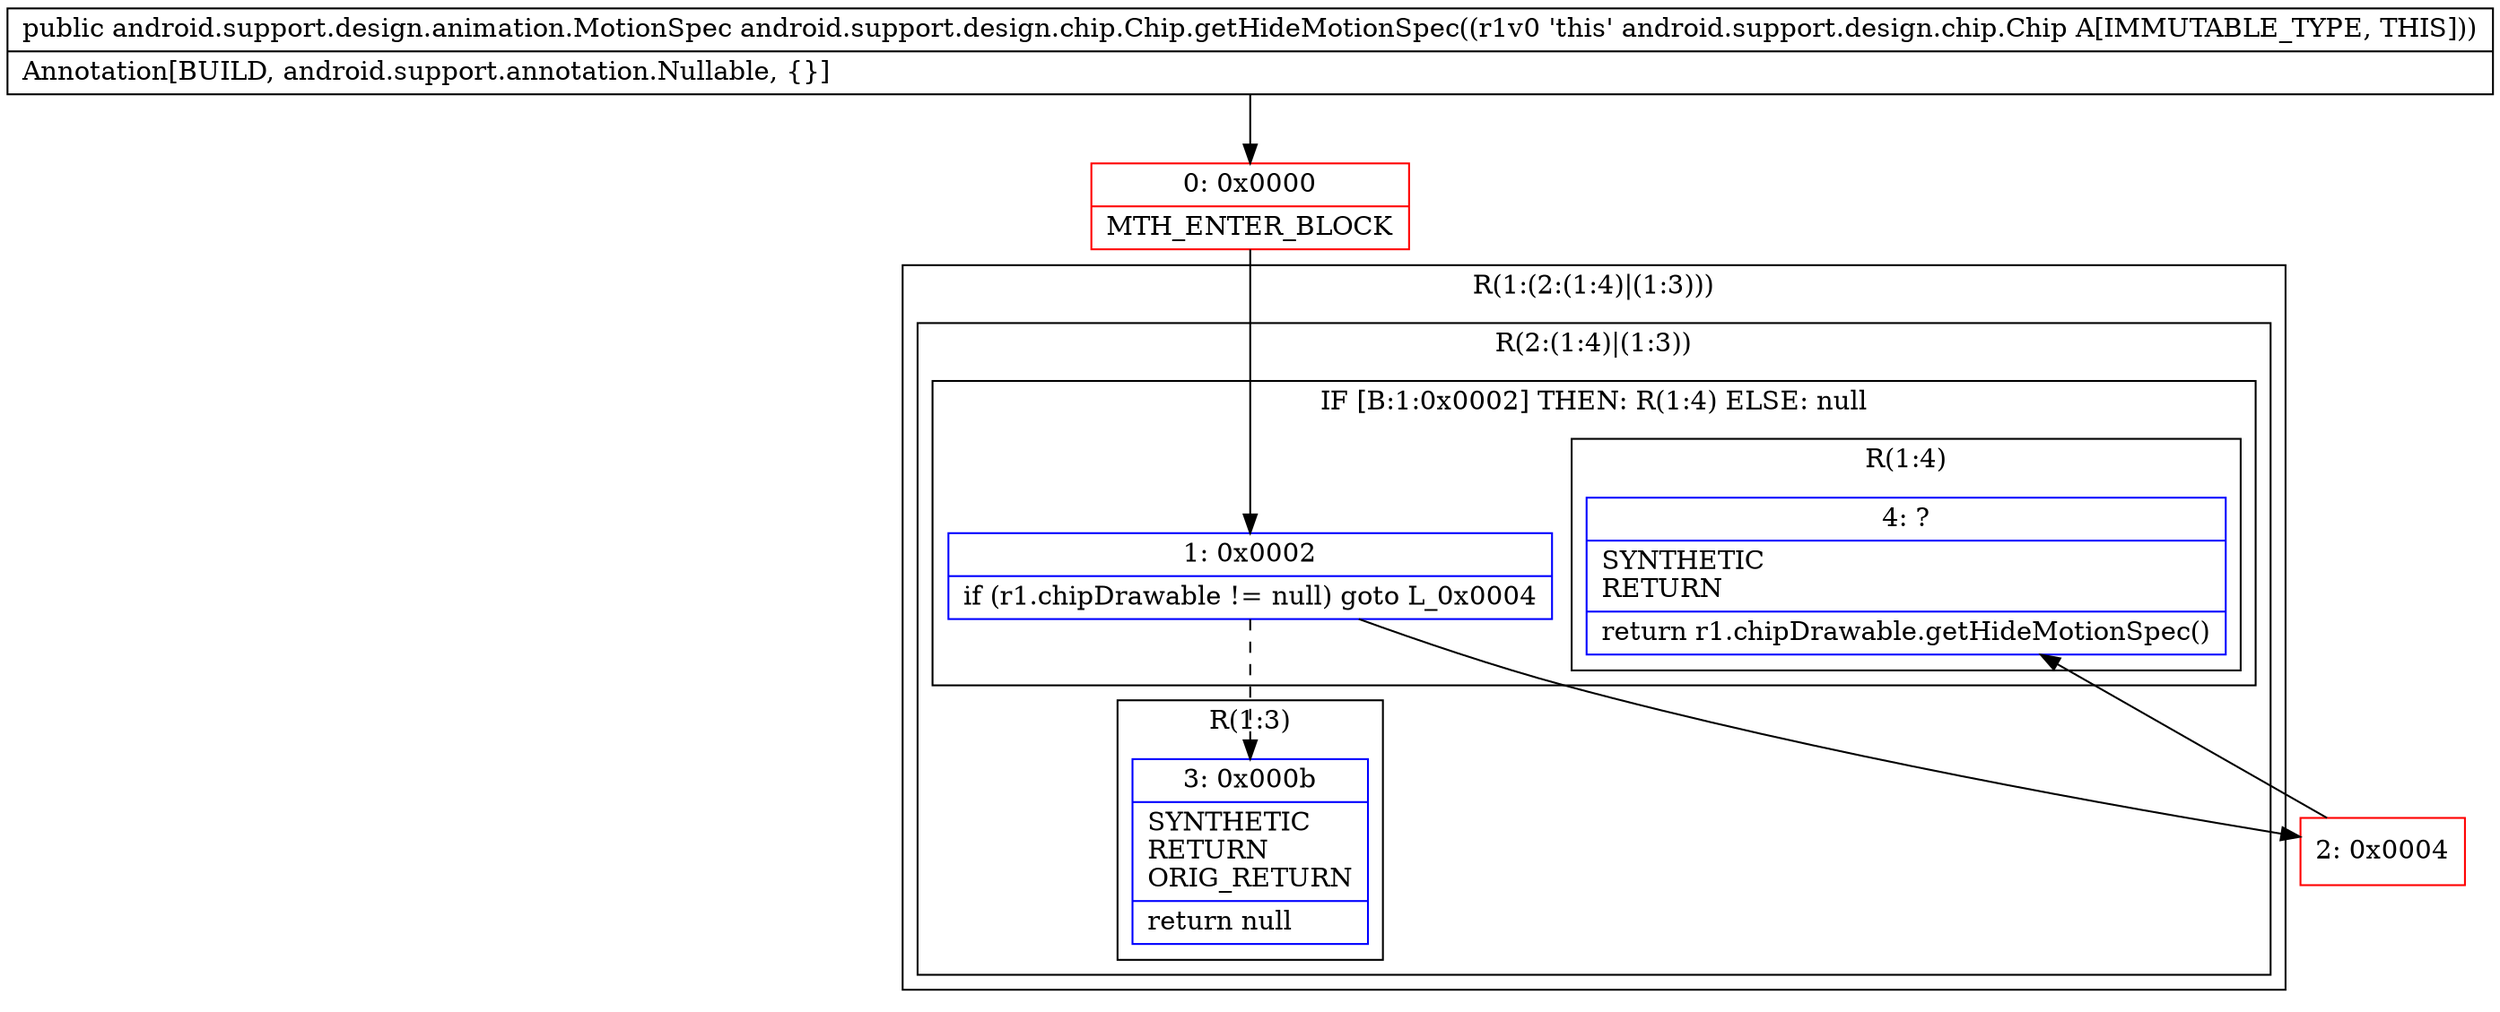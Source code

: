 digraph "CFG forandroid.support.design.chip.Chip.getHideMotionSpec()Landroid\/support\/design\/animation\/MotionSpec;" {
subgraph cluster_Region_2140116964 {
label = "R(1:(2:(1:4)|(1:3)))";
node [shape=record,color=blue];
subgraph cluster_Region_747830102 {
label = "R(2:(1:4)|(1:3))";
node [shape=record,color=blue];
subgraph cluster_IfRegion_931981764 {
label = "IF [B:1:0x0002] THEN: R(1:4) ELSE: null";
node [shape=record,color=blue];
Node_1 [shape=record,label="{1\:\ 0x0002|if (r1.chipDrawable != null) goto L_0x0004\l}"];
subgraph cluster_Region_547351155 {
label = "R(1:4)";
node [shape=record,color=blue];
Node_4 [shape=record,label="{4\:\ ?|SYNTHETIC\lRETURN\l|return r1.chipDrawable.getHideMotionSpec()\l}"];
}
}
subgraph cluster_Region_598501683 {
label = "R(1:3)";
node [shape=record,color=blue];
Node_3 [shape=record,label="{3\:\ 0x000b|SYNTHETIC\lRETURN\lORIG_RETURN\l|return null\l}"];
}
}
}
Node_0 [shape=record,color=red,label="{0\:\ 0x0000|MTH_ENTER_BLOCK\l}"];
Node_2 [shape=record,color=red,label="{2\:\ 0x0004}"];
MethodNode[shape=record,label="{public android.support.design.animation.MotionSpec android.support.design.chip.Chip.getHideMotionSpec((r1v0 'this' android.support.design.chip.Chip A[IMMUTABLE_TYPE, THIS]))  | Annotation[BUILD, android.support.annotation.Nullable, \{\}]\l}"];
MethodNode -> Node_0;
Node_1 -> Node_2;
Node_1 -> Node_3[style=dashed];
Node_0 -> Node_1;
Node_2 -> Node_4;
}

